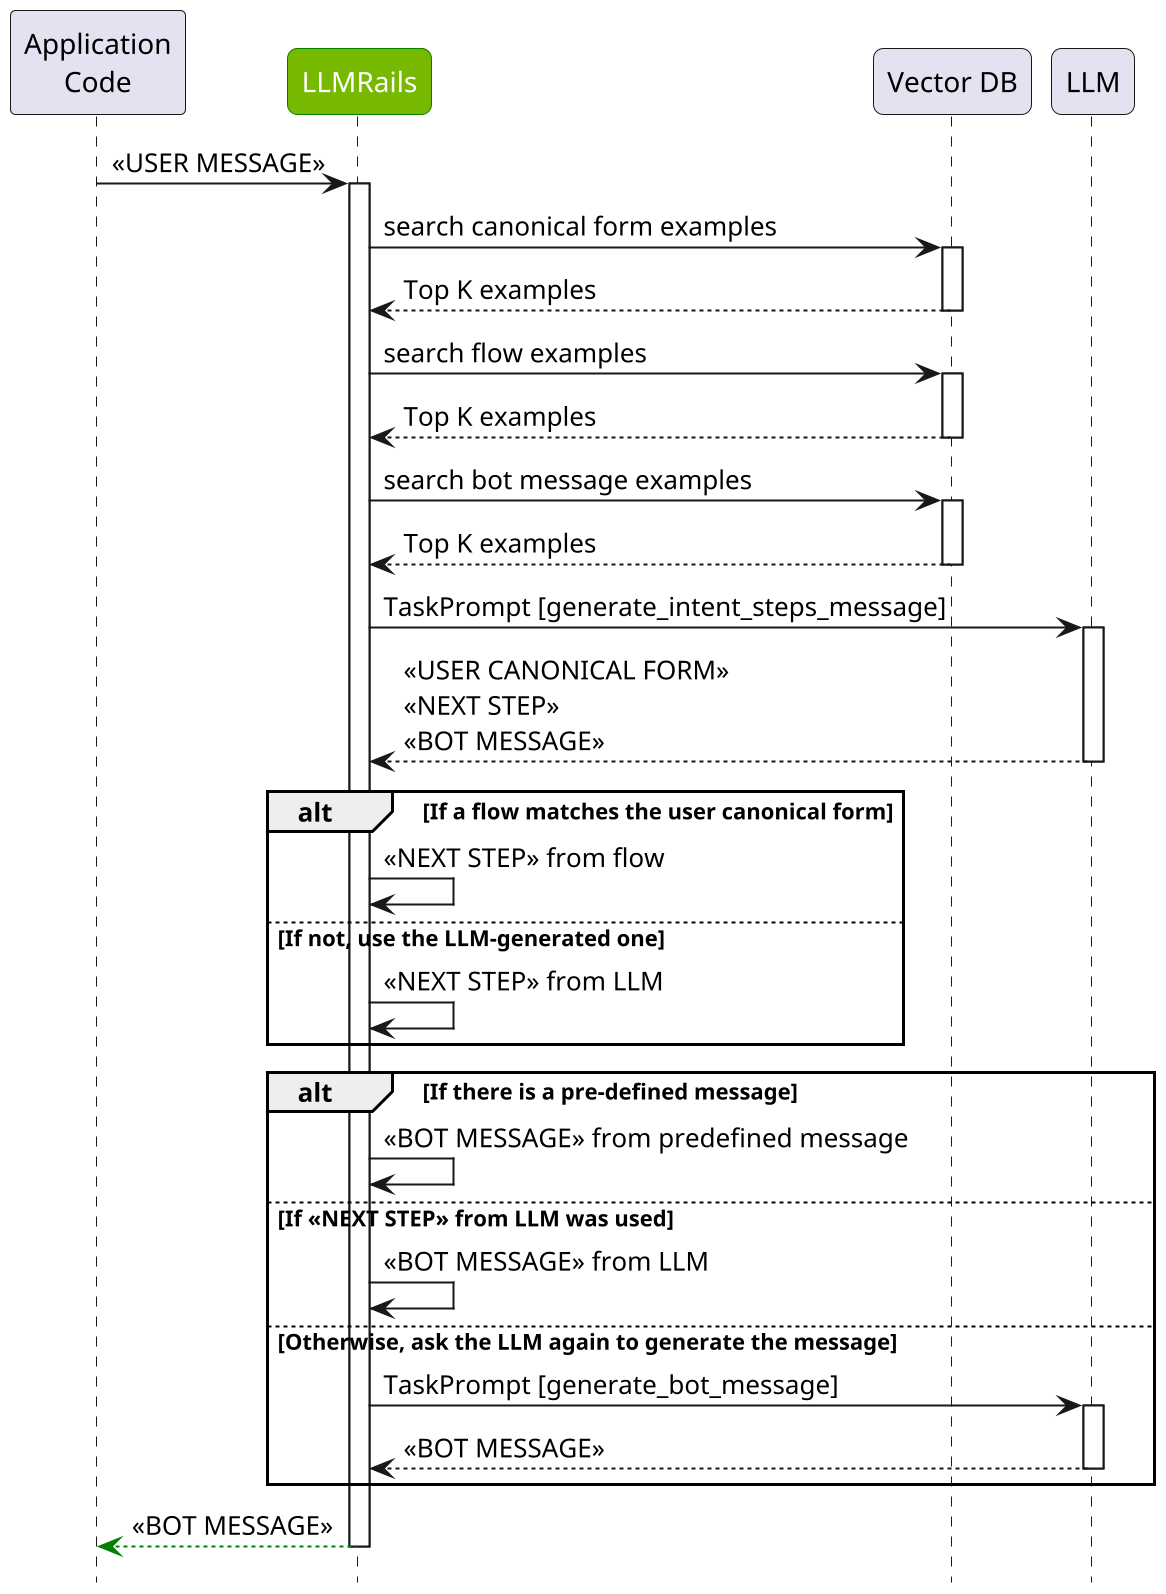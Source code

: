 @startuml
participant "Application\nCode" as A

skinparam Participant {
  RoundCorner 10

  BackgroundColor<<LLMRails >> 76b900
  FontColor<<LLMRails>> white
  BorderColor<<LLMRails>> green
}


participant LLMRails <<LLMRails>>
participant "Vector DB" as V


A->LLMRails: <<USER MESSAGE>>
activate LLMRails



  LLMRails->V: search canonical form examples
  activate V
  return Top K examples

  LLMRails->V: search flow examples
  activate V
  return Top K examples

  LLMRails->V: search bot message examples
  activate V
  return Top K examples

  LLMRails->LLM: TaskPrompt [generate_intent_steps_message]
  activate LLM
  return <<USER CANONICAL FORM>>\n<<NEXT STEP>>\n<<BOT MESSAGE>>


  alt If a flow matches the user canonical form

  LLMRails->LLMRails: <<NEXT STEP>> from flow

  else If not, use the LLM-generated one

  LLMRails->LLMRails: <<NEXT STEP>> from LLM

  end

  alt If there is a pre-defined message
  LLMRails->LLMRails: <<BOT MESSAGE>> from predefined message

  else If <<NEXT STEP>> from LLM was used
  LLMRails->LLMRails: <<BOT MESSAGE>> from LLM

  else Otherwise, ask the LLM again to generate the message
    LLMRails->LLM: TaskPrompt [generate_bot_message]
    activate LLM
    return <<BOT MESSAGE>>

  end


return #green <<BOT MESSAGE>>

participant LLM
hide footbox
hide stereotype
scale 2
@enduml
